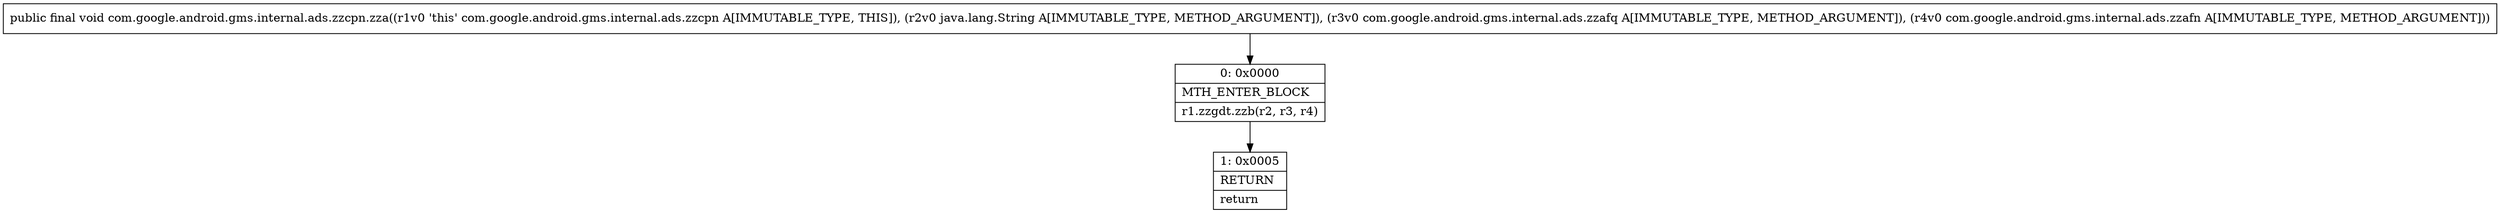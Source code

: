 digraph "CFG forcom.google.android.gms.internal.ads.zzcpn.zza(Ljava\/lang\/String;Lcom\/google\/android\/gms\/internal\/ads\/zzafq;Lcom\/google\/android\/gms\/internal\/ads\/zzafn;)V" {
Node_0 [shape=record,label="{0\:\ 0x0000|MTH_ENTER_BLOCK\l|r1.zzgdt.zzb(r2, r3, r4)\l}"];
Node_1 [shape=record,label="{1\:\ 0x0005|RETURN\l|return\l}"];
MethodNode[shape=record,label="{public final void com.google.android.gms.internal.ads.zzcpn.zza((r1v0 'this' com.google.android.gms.internal.ads.zzcpn A[IMMUTABLE_TYPE, THIS]), (r2v0 java.lang.String A[IMMUTABLE_TYPE, METHOD_ARGUMENT]), (r3v0 com.google.android.gms.internal.ads.zzafq A[IMMUTABLE_TYPE, METHOD_ARGUMENT]), (r4v0 com.google.android.gms.internal.ads.zzafn A[IMMUTABLE_TYPE, METHOD_ARGUMENT])) }"];
MethodNode -> Node_0;
Node_0 -> Node_1;
}


